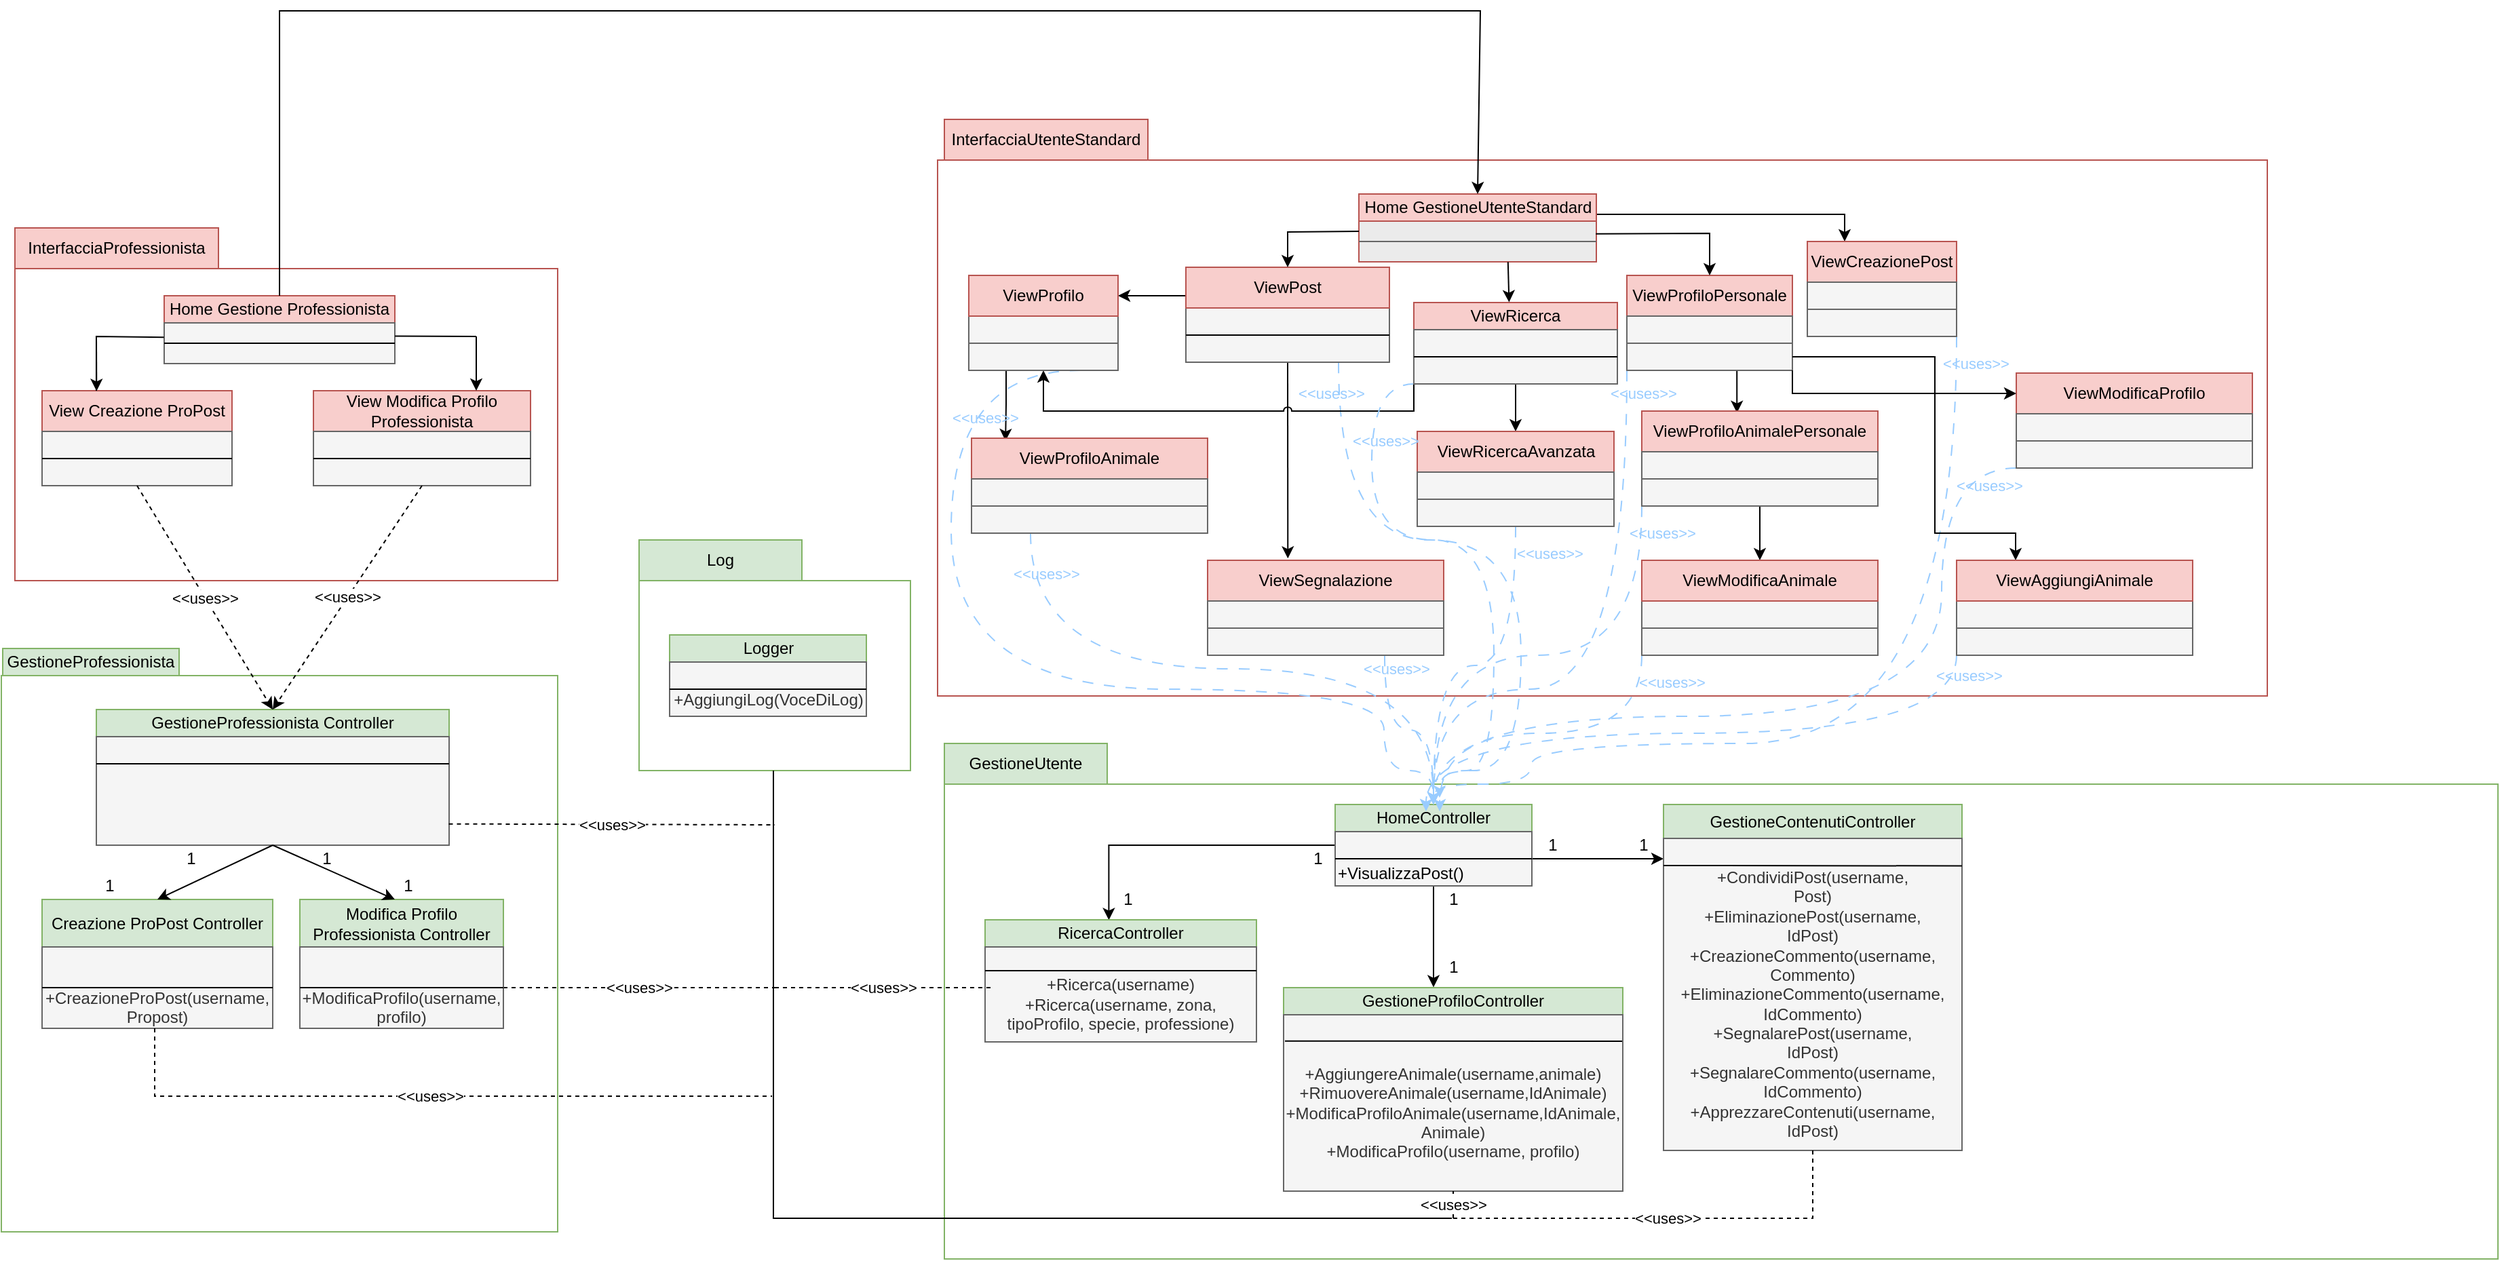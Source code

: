 <mxfile version="21.3.3" type="device">
  <diagram name="Pagina-1" id="DQh6bFEMEt-6OpY86g35">
    <mxGraphModel dx="1235" dy="638" grid="1" gridSize="10" guides="1" tooltips="1" connect="1" arrows="1" fold="1" page="1" pageScale="1" pageWidth="827" pageHeight="1169" math="0" shadow="0">
      <root>
        <mxCell id="0" />
        <mxCell id="1" parent="0" />
        <mxCell id="uTGB7-8AL9huUT3PJvHm-2" value="" style="rounded=0;whiteSpace=wrap;html=1;fillColor=none;strokeColor=#b85450;" parent="1" vertex="1">
          <mxGeometry x="20" y="270" width="400" height="230" as="geometry" />
        </mxCell>
        <mxCell id="uTGB7-8AL9huUT3PJvHm-3" value="InterfacciaProfessionista" style="rounded=0;whiteSpace=wrap;html=1;fillColor=#f8cecc;strokeColor=#b85450;" parent="1" vertex="1">
          <mxGeometry x="20" y="240" width="150" height="30" as="geometry" />
        </mxCell>
        <mxCell id="uTGB7-8AL9huUT3PJvHm-4" value="Home Gestione Professionista" style="rounded=0;whiteSpace=wrap;html=1;fillColor=#f8cecc;strokeColor=#b85450;" parent="1" vertex="1">
          <mxGeometry x="130" y="290" width="170" height="20" as="geometry" />
        </mxCell>
        <mxCell id="uTGB7-8AL9huUT3PJvHm-5" value="" style="rounded=0;whiteSpace=wrap;html=1;fillColor=#f5f5f5;fontColor=#333333;strokeColor=#666666;" parent="1" vertex="1">
          <mxGeometry x="130" y="310" width="170" height="30" as="geometry" />
        </mxCell>
        <mxCell id="uTGB7-8AL9huUT3PJvHm-6" value="" style="endArrow=none;html=1;rounded=0;exitX=0;exitY=0.5;exitDx=0;exitDy=0;entryX=1;entryY=0.5;entryDx=0;entryDy=0;" parent="1" source="uTGB7-8AL9huUT3PJvHm-5" target="uTGB7-8AL9huUT3PJvHm-5" edge="1">
          <mxGeometry width="50" height="50" relative="1" as="geometry">
            <mxPoint x="350" y="390" as="sourcePoint" />
            <mxPoint x="400" y="340" as="targetPoint" />
          </mxGeometry>
        </mxCell>
        <mxCell id="uTGB7-8AL9huUT3PJvHm-7" value="View Creazione ProPost" style="rounded=0;whiteSpace=wrap;html=1;fillColor=#f8cecc;strokeColor=#b85450;" parent="1" vertex="1">
          <mxGeometry x="40" y="360" width="140" height="30" as="geometry" />
        </mxCell>
        <mxCell id="uTGB7-8AL9huUT3PJvHm-8" value="" style="rounded=0;whiteSpace=wrap;html=1;fillColor=#f5f5f5;fontColor=#333333;strokeColor=#666666;" parent="1" vertex="1">
          <mxGeometry x="40" y="390" width="140" height="40" as="geometry" />
        </mxCell>
        <mxCell id="uTGB7-8AL9huUT3PJvHm-9" value="" style="endArrow=none;html=1;rounded=0;exitX=0;exitY=0.5;exitDx=0;exitDy=0;entryX=1;entryY=0.5;entryDx=0;entryDy=0;" parent="1" source="uTGB7-8AL9huUT3PJvHm-8" target="uTGB7-8AL9huUT3PJvHm-8" edge="1">
          <mxGeometry width="50" height="50" relative="1" as="geometry">
            <mxPoint x="350" y="390" as="sourcePoint" />
            <mxPoint x="400" y="340" as="targetPoint" />
          </mxGeometry>
        </mxCell>
        <mxCell id="uTGB7-8AL9huUT3PJvHm-10" value="View Modifica Profilo Professionista" style="rounded=0;whiteSpace=wrap;html=1;fillColor=#f8cecc;strokeColor=#b85450;" parent="1" vertex="1">
          <mxGeometry x="240" y="360" width="160" height="30" as="geometry" />
        </mxCell>
        <mxCell id="uTGB7-8AL9huUT3PJvHm-11" value="" style="rounded=0;whiteSpace=wrap;html=1;fillColor=#f5f5f5;fontColor=#333333;strokeColor=#666666;" parent="1" vertex="1">
          <mxGeometry x="240" y="390" width="160" height="40" as="geometry" />
        </mxCell>
        <mxCell id="uTGB7-8AL9huUT3PJvHm-12" value="" style="endArrow=none;html=1;rounded=0;exitX=0;exitY=0.5;exitDx=0;exitDy=0;entryX=1;entryY=0.5;entryDx=0;entryDy=0;" parent="1" source="uTGB7-8AL9huUT3PJvHm-11" target="uTGB7-8AL9huUT3PJvHm-11" edge="1">
          <mxGeometry width="50" height="50" relative="1" as="geometry">
            <mxPoint x="350" y="390" as="sourcePoint" />
            <mxPoint x="400" y="340" as="targetPoint" />
          </mxGeometry>
        </mxCell>
        <mxCell id="uTGB7-8AL9huUT3PJvHm-13" value="" style="endArrow=none;html=1;rounded=0;exitX=1;exitY=0.323;exitDx=0;exitDy=0;exitPerimeter=0;" parent="1" source="uTGB7-8AL9huUT3PJvHm-5" edge="1">
          <mxGeometry width="50" height="50" relative="1" as="geometry">
            <mxPoint x="350" y="390" as="sourcePoint" />
            <mxPoint x="360" y="320" as="targetPoint" />
          </mxGeometry>
        </mxCell>
        <mxCell id="uTGB7-8AL9huUT3PJvHm-14" value="" style="endArrow=classic;html=1;rounded=0;entryX=0.75;entryY=0;entryDx=0;entryDy=0;" parent="1" target="uTGB7-8AL9huUT3PJvHm-10" edge="1">
          <mxGeometry width="50" height="50" relative="1" as="geometry">
            <mxPoint x="360" y="320" as="sourcePoint" />
            <mxPoint x="400" y="320" as="targetPoint" />
          </mxGeometry>
        </mxCell>
        <mxCell id="uTGB7-8AL9huUT3PJvHm-15" value="" style="endArrow=none;html=1;rounded=0;exitX=-0.001;exitY=0.356;exitDx=0;exitDy=0;exitPerimeter=0;" parent="1" source="uTGB7-8AL9huUT3PJvHm-5" edge="1">
          <mxGeometry width="50" height="50" relative="1" as="geometry">
            <mxPoint x="180" y="370" as="sourcePoint" />
            <mxPoint x="80" y="360" as="targetPoint" />
            <Array as="points">
              <mxPoint x="80" y="320" />
            </Array>
          </mxGeometry>
        </mxCell>
        <mxCell id="uTGB7-8AL9huUT3PJvHm-16" value="" style="endArrow=classic;html=1;rounded=0;entryX=0.287;entryY=0.007;entryDx=0;entryDy=0;entryPerimeter=0;" parent="1" target="uTGB7-8AL9huUT3PJvHm-7" edge="1">
          <mxGeometry width="50" height="50" relative="1" as="geometry">
            <mxPoint x="80" y="320" as="sourcePoint" />
            <mxPoint x="150" y="320" as="targetPoint" />
          </mxGeometry>
        </mxCell>
        <mxCell id="uTGB7-8AL9huUT3PJvHm-17" value="" style="rounded=0;whiteSpace=wrap;html=1;fillColor=none;strokeColor=#82b366;" parent="1" vertex="1">
          <mxGeometry x="480" y="500" width="200" height="140" as="geometry" />
        </mxCell>
        <mxCell id="uTGB7-8AL9huUT3PJvHm-18" value="Log" style="rounded=0;whiteSpace=wrap;html=1;fillColor=#d5e8d4;strokeColor=#82b366;" parent="1" vertex="1">
          <mxGeometry x="480" y="470" width="120" height="30" as="geometry" />
        </mxCell>
        <mxCell id="uTGB7-8AL9huUT3PJvHm-19" value="" style="rounded=0;whiteSpace=wrap;html=1;fillColor=none;strokeColor=#b85450;" parent="1" vertex="1">
          <mxGeometry x="700" y="190" width="980" height="395" as="geometry" />
        </mxCell>
        <mxCell id="uTGB7-8AL9huUT3PJvHm-20" value="InterfacciaUtenteStandard" style="rounded=0;whiteSpace=wrap;html=1;fillColor=#f8cecc;strokeColor=#b85450;" parent="1" vertex="1">
          <mxGeometry x="705" y="160" width="150" height="30" as="geometry" />
        </mxCell>
        <mxCell id="uTGB7-8AL9huUT3PJvHm-103" style="edgeStyle=orthogonalEdgeStyle;rounded=0;orthogonalLoop=1;jettySize=auto;html=1;exitX=1;exitY=0.75;exitDx=0;exitDy=0;entryX=0.25;entryY=0;entryDx=0;entryDy=0;" parent="1" source="uTGB7-8AL9huUT3PJvHm-21" target="uTGB7-8AL9huUT3PJvHm-97" edge="1">
          <mxGeometry relative="1" as="geometry" />
        </mxCell>
        <mxCell id="uTGB7-8AL9huUT3PJvHm-21" value="Home GestioneUtenteStandard" style="rounded=0;whiteSpace=wrap;html=1;fillColor=#f8cecc;strokeColor=#b85450;" parent="1" vertex="1">
          <mxGeometry x="1010.5" y="215" width="175" height="20" as="geometry" />
        </mxCell>
        <mxCell id="uTGB7-8AL9huUT3PJvHm-22" value="" style="rounded=0;whiteSpace=wrap;html=1;fillColor=#EBEBEB;strokeColor=#b85450;" parent="1" vertex="1">
          <mxGeometry x="1010.5" y="235" width="175" height="30" as="geometry" />
        </mxCell>
        <mxCell id="uTGB7-8AL9huUT3PJvHm-23" value="" style="endArrow=none;html=1;rounded=0;entryX=1;entryY=0.5;entryDx=0;entryDy=0;exitX=0;exitY=0.5;exitDx=0;exitDy=0;strokeColor=#666666;fillColor=#f5f5f5;" parent="1" source="uTGB7-8AL9huUT3PJvHm-22" target="uTGB7-8AL9huUT3PJvHm-22" edge="1">
          <mxGeometry width="50" height="50" relative="1" as="geometry">
            <mxPoint x="973" y="235" as="sourcePoint" />
            <mxPoint x="1023" y="185" as="targetPoint" />
          </mxGeometry>
        </mxCell>
        <mxCell id="uTGB7-8AL9huUT3PJvHm-179" style="edgeStyle=orthogonalEdgeStyle;rounded=0;orthogonalLoop=1;jettySize=auto;html=1;exitX=0.5;exitY=1;exitDx=0;exitDy=0;entryX=0.34;entryY=-0.044;entryDx=0;entryDy=0;entryPerimeter=0;jumpStyle=arc;jumpSize=0;" parent="1" source="uTGB7-8AL9huUT3PJvHm-24" target="uTGB7-8AL9huUT3PJvHm-134" edge="1">
          <mxGeometry relative="1" as="geometry" />
        </mxCell>
        <mxCell id="uTGB7-8AL9huUT3PJvHm-197" style="edgeStyle=orthogonalEdgeStyle;shape=connector;curved=1;rounded=0;orthogonalLoop=1;jettySize=auto;html=1;exitX=0.75;exitY=1;exitDx=0;exitDy=0;dashed=1;dashPattern=8 8;labelBackgroundColor=default;strokeColor=#99CCFF;fontFamily=Helvetica;fontSize=11;fontColor=default;endArrow=classic;" parent="1" source="uTGB7-8AL9huUT3PJvHm-24" edge="1">
          <mxGeometry relative="1" as="geometry">
            <mxPoint x="1060" y="670" as="targetPoint" />
            <Array as="points">
              <mxPoint x="996" y="470" />
              <mxPoint x="1130" y="470" />
              <mxPoint x="1130" y="640" />
              <mxPoint x="1060" y="640" />
            </Array>
          </mxGeometry>
        </mxCell>
        <mxCell id="uTGB7-8AL9huUT3PJvHm-24" value="" style="rounded=0;whiteSpace=wrap;html=1;fillColor=#f5f5f5;fontColor=#333333;strokeColor=#666666;" parent="1" vertex="1">
          <mxGeometry x="883" y="299" width="150" height="40" as="geometry" />
        </mxCell>
        <mxCell id="uTGB7-8AL9huUT3PJvHm-117" style="edgeStyle=orthogonalEdgeStyle;rounded=0;orthogonalLoop=1;jettySize=auto;html=1;exitX=0;exitY=1;exitDx=0;exitDy=0;entryX=0.5;entryY=1;entryDx=0;entryDy=0;jumpStyle=arc;" parent="1" source="uTGB7-8AL9huUT3PJvHm-31" target="uTGB7-8AL9huUT3PJvHm-101" edge="1">
          <mxGeometry relative="1" as="geometry" />
        </mxCell>
        <mxCell id="uTGB7-8AL9huUT3PJvHm-25" value="ViewProfiloPersonale" style="rounded=0;whiteSpace=wrap;html=1;fillColor=#f8cecc;strokeColor=#b85450;" parent="1" vertex="1">
          <mxGeometry x="1208" y="275" width="122" height="30" as="geometry" />
        </mxCell>
        <mxCell id="uTGB7-8AL9huUT3PJvHm-116" style="edgeStyle=orthogonalEdgeStyle;rounded=0;orthogonalLoop=1;jettySize=auto;html=1;exitX=0;exitY=1;exitDx=0;exitDy=0;" parent="1" source="uTGB7-8AL9huUT3PJvHm-26" target="uTGB7-8AL9huUT3PJvHm-112" edge="1">
          <mxGeometry relative="1" as="geometry">
            <Array as="points">
              <mxPoint x="883" y="290" />
            </Array>
          </mxGeometry>
        </mxCell>
        <mxCell id="uTGB7-8AL9huUT3PJvHm-26" value="ViewPost" style="rounded=0;whiteSpace=wrap;html=1;fillColor=#f8cecc;strokeColor=#b85450;" parent="1" vertex="1">
          <mxGeometry x="883" y="269" width="150" height="30" as="geometry" />
        </mxCell>
        <mxCell id="uTGB7-8AL9huUT3PJvHm-27" value="" style="endArrow=none;html=1;rounded=0;exitX=0;exitY=0.5;exitDx=0;exitDy=0;entryX=1;entryY=0.5;entryDx=0;entryDy=0;" parent="1" source="uTGB7-8AL9huUT3PJvHm-24" target="uTGB7-8AL9huUT3PJvHm-24" edge="1">
          <mxGeometry width="50" height="50" relative="1" as="geometry">
            <mxPoint x="1143" y="299" as="sourcePoint" />
            <mxPoint x="1193" y="249" as="targetPoint" />
          </mxGeometry>
        </mxCell>
        <mxCell id="uTGB7-8AL9huUT3PJvHm-129" style="edgeStyle=orthogonalEdgeStyle;rounded=0;orthogonalLoop=1;jettySize=auto;html=1;exitX=0.5;exitY=1;exitDx=0;exitDy=0;entryX=0.403;entryY=0.044;entryDx=0;entryDy=0;entryPerimeter=0;" parent="1" source="uTGB7-8AL9huUT3PJvHm-28" target="uTGB7-8AL9huUT3PJvHm-119" edge="1">
          <mxGeometry relative="1" as="geometry">
            <Array as="points">
              <mxPoint x="1289" y="345" />
            </Array>
          </mxGeometry>
        </mxCell>
        <mxCell id="uTGB7-8AL9huUT3PJvHm-200" style="edgeStyle=orthogonalEdgeStyle;shape=connector;curved=1;rounded=0;orthogonalLoop=1;jettySize=auto;html=1;exitX=0;exitY=1;exitDx=0;exitDy=0;entryX=0.5;entryY=0;entryDx=0;entryDy=0;dashed=1;dashPattern=8 8;labelBackgroundColor=default;strokeColor=#99CCFF;fontFamily=Helvetica;fontSize=11;fontColor=default;endArrow=classic;" parent="1" source="uTGB7-8AL9huUT3PJvHm-28" target="uTGB7-8AL9huUT3PJvHm-68" edge="1">
          <mxGeometry relative="1" as="geometry">
            <Array as="points">
              <mxPoint x="1208" y="580" />
              <mxPoint x="1065" y="580" />
            </Array>
          </mxGeometry>
        </mxCell>
        <mxCell id="uTGB7-8AL9huUT3PJvHm-28" value="" style="rounded=0;whiteSpace=wrap;html=1;fillColor=#f5f5f5;fontColor=#333333;strokeColor=#666666;" parent="1" vertex="1">
          <mxGeometry x="1208" y="305" width="122" height="40" as="geometry" />
        </mxCell>
        <mxCell id="uTGB7-8AL9huUT3PJvHm-29" value="" style="endArrow=none;html=1;rounded=0;exitX=0;exitY=0.5;exitDx=0;exitDy=0;entryX=1;entryY=0.5;entryDx=0;entryDy=0;fillColor=#f5f5f5;strokeColor=#666666;" parent="1" source="uTGB7-8AL9huUT3PJvHm-28" target="uTGB7-8AL9huUT3PJvHm-28" edge="1">
          <mxGeometry width="50" height="50" relative="1" as="geometry">
            <mxPoint x="1178" y="305" as="sourcePoint" />
            <mxPoint x="1228" y="255" as="targetPoint" />
          </mxGeometry>
        </mxCell>
        <mxCell id="uTGB7-8AL9huUT3PJvHm-30" value="ViewRicerca" style="rounded=0;whiteSpace=wrap;html=1;fillColor=#f8cecc;strokeColor=#b85450;" parent="1" vertex="1">
          <mxGeometry x="1051" y="295" width="150" height="20" as="geometry" />
        </mxCell>
        <mxCell id="uTGB7-8AL9huUT3PJvHm-128" style="edgeStyle=orthogonalEdgeStyle;rounded=0;orthogonalLoop=1;jettySize=auto;html=1;exitX=0.5;exitY=1;exitDx=0;exitDy=0;entryX=0.5;entryY=0;entryDx=0;entryDy=0;" parent="1" source="uTGB7-8AL9huUT3PJvHm-31" target="uTGB7-8AL9huUT3PJvHm-107" edge="1">
          <mxGeometry relative="1" as="geometry" />
        </mxCell>
        <mxCell id="uTGB7-8AL9huUT3PJvHm-199" style="edgeStyle=orthogonalEdgeStyle;shape=connector;curved=1;rounded=0;orthogonalLoop=1;jettySize=auto;html=1;exitX=0;exitY=1;exitDx=0;exitDy=0;dashed=1;dashPattern=8 8;labelBackgroundColor=default;strokeColor=#99CCFF;fontFamily=Helvetica;fontSize=11;fontColor=default;endArrow=classic;" parent="1" source="uTGB7-8AL9huUT3PJvHm-31" edge="1">
          <mxGeometry relative="1" as="geometry">
            <mxPoint x="1070" y="660" as="targetPoint" />
            <Array as="points">
              <mxPoint x="1020" y="355" />
              <mxPoint x="1020" y="470" />
              <mxPoint x="1110" y="470" />
              <mxPoint x="1110" y="640" />
              <mxPoint x="1070" y="640" />
            </Array>
          </mxGeometry>
        </mxCell>
        <mxCell id="uTGB7-8AL9huUT3PJvHm-31" value="" style="rounded=0;whiteSpace=wrap;html=1;fillColor=#f5f5f5;fontColor=#333333;strokeColor=#666666;" parent="1" vertex="1">
          <mxGeometry x="1051" y="315" width="150" height="40" as="geometry" />
        </mxCell>
        <mxCell id="uTGB7-8AL9huUT3PJvHm-32" value="" style="endArrow=none;html=1;rounded=0;exitX=0;exitY=0.5;exitDx=0;exitDy=0;entryX=1;entryY=0.5;entryDx=0;entryDy=0;" parent="1" source="uTGB7-8AL9huUT3PJvHm-31" target="uTGB7-8AL9huUT3PJvHm-31" edge="1">
          <mxGeometry width="50" height="50" relative="1" as="geometry">
            <mxPoint x="1161" y="245" as="sourcePoint" />
            <mxPoint x="1211" y="195" as="targetPoint" />
          </mxGeometry>
        </mxCell>
        <mxCell id="uTGB7-8AL9huUT3PJvHm-33" value="" style="endArrow=classic;html=1;rounded=0;exitX=0.628;exitY=1.004;exitDx=0;exitDy=0;exitPerimeter=0;entryX=0.468;entryY=-0.01;entryDx=0;entryDy=0;entryPerimeter=0;" parent="1" source="uTGB7-8AL9huUT3PJvHm-22" target="uTGB7-8AL9huUT3PJvHm-30" edge="1">
          <mxGeometry width="50" height="50" relative="1" as="geometry">
            <mxPoint x="1143" y="375" as="sourcePoint" />
            <mxPoint x="1193" y="325" as="targetPoint" />
          </mxGeometry>
        </mxCell>
        <mxCell id="uTGB7-8AL9huUT3PJvHm-34" value="" style="endArrow=classic;html=1;rounded=0;exitX=0.998;exitY=0.313;exitDx=0;exitDy=0;entryX=0.5;entryY=0;entryDx=0;entryDy=0;exitPerimeter=0;" parent="1" source="uTGB7-8AL9huUT3PJvHm-22" target="uTGB7-8AL9huUT3PJvHm-25" edge="1">
          <mxGeometry width="50" height="50" relative="1" as="geometry">
            <mxPoint x="1143" y="305" as="sourcePoint" />
            <mxPoint x="1193" y="255" as="targetPoint" />
            <Array as="points">
              <mxPoint x="1269" y="244" />
            </Array>
          </mxGeometry>
        </mxCell>
        <mxCell id="uTGB7-8AL9huUT3PJvHm-35" value="" style="endArrow=classic;html=1;rounded=0;exitX=0;exitY=0.25;exitDx=0;exitDy=0;entryX=0.5;entryY=0;entryDx=0;entryDy=0;" parent="1" source="uTGB7-8AL9huUT3PJvHm-22" target="uTGB7-8AL9huUT3PJvHm-26" edge="1">
          <mxGeometry width="50" height="50" relative="1" as="geometry">
            <mxPoint x="1013" y="285" as="sourcePoint" />
            <mxPoint x="1063" y="235" as="targetPoint" />
            <Array as="points">
              <mxPoint x="958" y="243" />
            </Array>
          </mxGeometry>
        </mxCell>
        <mxCell id="uTGB7-8AL9huUT3PJvHm-36" value="Logger" style="rounded=0;whiteSpace=wrap;html=1;fillColor=#d5e8d4;strokeColor=#82b366;" parent="1" vertex="1">
          <mxGeometry x="502.5" y="540" width="145" height="20" as="geometry" />
        </mxCell>
        <mxCell id="uTGB7-8AL9huUT3PJvHm-37" value="&lt;br&gt;+AggiungiLog(VoceDiLog)&lt;br&gt;" style="rounded=0;whiteSpace=wrap;html=1;fillColor=#f5f5f5;fontColor=#333333;strokeColor=#666666;" parent="1" vertex="1">
          <mxGeometry x="502.5" y="560" width="145" height="40" as="geometry" />
        </mxCell>
        <mxCell id="uTGB7-8AL9huUT3PJvHm-38" value="" style="endArrow=none;html=1;rounded=0;exitX=0;exitY=0.5;exitDx=0;exitDy=0;entryX=1;entryY=0.5;entryDx=0;entryDy=0;" parent="1" source="uTGB7-8AL9huUT3PJvHm-37" target="uTGB7-8AL9huUT3PJvHm-37" edge="1">
          <mxGeometry width="50" height="50" relative="1" as="geometry">
            <mxPoint x="610" y="480" as="sourcePoint" />
            <mxPoint x="660" y="430" as="targetPoint" />
          </mxGeometry>
        </mxCell>
        <mxCell id="uTGB7-8AL9huUT3PJvHm-39" value="" style="rounded=0;whiteSpace=wrap;html=1;fillColor=none;strokeColor=#82b366;" parent="1" vertex="1">
          <mxGeometry x="10" y="570" width="410" height="410" as="geometry" />
        </mxCell>
        <mxCell id="uTGB7-8AL9huUT3PJvHm-40" value="GestioneProfessionista" style="rounded=0;whiteSpace=wrap;html=1;fillColor=#d5e8d4;strokeColor=#82b366;" parent="1" vertex="1">
          <mxGeometry x="11" y="550" width="130" height="20" as="geometry" />
        </mxCell>
        <mxCell id="uTGB7-8AL9huUT3PJvHm-41" value="GestioneProfessionista Controller" style="rounded=0;whiteSpace=wrap;html=1;fillColor=#d5e8d4;strokeColor=#82b366;" parent="1" vertex="1">
          <mxGeometry x="80" y="595" width="260" height="20" as="geometry" />
        </mxCell>
        <mxCell id="uTGB7-8AL9huUT3PJvHm-42" value="" style="rounded=0;whiteSpace=wrap;html=1;fillColor=#f5f5f5;fontColor=#333333;strokeColor=#666666;" parent="1" vertex="1">
          <mxGeometry x="80" y="615" width="260" height="80" as="geometry" />
        </mxCell>
        <mxCell id="uTGB7-8AL9huUT3PJvHm-43" value="" style="endArrow=none;html=1;rounded=0;exitX=0;exitY=0.25;exitDx=0;exitDy=0;entryX=1;entryY=0.25;entryDx=0;entryDy=0;" parent="1" source="uTGB7-8AL9huUT3PJvHm-42" target="uTGB7-8AL9huUT3PJvHm-42" edge="1">
          <mxGeometry width="50" height="50" relative="1" as="geometry">
            <mxPoint x="230" y="680" as="sourcePoint" />
            <mxPoint x="280" y="630" as="targetPoint" />
          </mxGeometry>
        </mxCell>
        <mxCell id="uTGB7-8AL9huUT3PJvHm-44" value="Creazione ProPost Controller" style="rounded=0;whiteSpace=wrap;html=1;fillColor=#d5e8d4;strokeColor=#82b366;" parent="1" vertex="1">
          <mxGeometry x="40" y="735" width="170" height="35" as="geometry" />
        </mxCell>
        <mxCell id="uTGB7-8AL9huUT3PJvHm-47" value="" style="endArrow=classic;html=1;rounded=0;exitX=0.5;exitY=1;exitDx=0;exitDy=0;entryX=0.5;entryY=0;entryDx=0;entryDy=0;" parent="1" source="uTGB7-8AL9huUT3PJvHm-42" target="uTGB7-8AL9huUT3PJvHm-44" edge="1">
          <mxGeometry width="50" height="50" relative="1" as="geometry">
            <mxPoint x="260" y="750" as="sourcePoint" />
            <mxPoint x="310" y="700" as="targetPoint" />
          </mxGeometry>
        </mxCell>
        <mxCell id="uTGB7-8AL9huUT3PJvHm-48" value="1" style="text;html=1;strokeColor=none;fillColor=none;align=center;verticalAlign=middle;whiteSpace=wrap;rounded=0;" parent="1" vertex="1">
          <mxGeometry x="280" y="710" width="60" height="30" as="geometry" />
        </mxCell>
        <mxCell id="uTGB7-8AL9huUT3PJvHm-49" value="1" style="text;html=1;strokeColor=none;fillColor=none;align=center;verticalAlign=middle;whiteSpace=wrap;rounded=0;" parent="1" vertex="1">
          <mxGeometry x="60" y="710" width="60" height="30" as="geometry" />
        </mxCell>
        <mxCell id="uTGB7-8AL9huUT3PJvHm-50" value="&amp;lt;&amp;lt;uses&amp;gt;&amp;gt;" style="endArrow=classic;html=1;rounded=0;exitX=0.5;exitY=1;exitDx=0;exitDy=0;entryX=0.5;entryY=0;entryDx=0;entryDy=0;dashed=1;" parent="1" source="uTGB7-8AL9huUT3PJvHm-8" target="uTGB7-8AL9huUT3PJvHm-41" edge="1">
          <mxGeometry width="50" height="50" relative="1" as="geometry">
            <mxPoint x="260" y="470" as="sourcePoint" />
            <mxPoint x="310" y="420" as="targetPoint" />
          </mxGeometry>
        </mxCell>
        <mxCell id="uTGB7-8AL9huUT3PJvHm-51" value="&amp;lt;&amp;lt;uses&amp;gt;&amp;gt;" style="endArrow=classic;html=1;rounded=0;exitX=0.5;exitY=1;exitDx=0;exitDy=0;entryX=0.5;entryY=0;entryDx=0;entryDy=0;dashed=1;" parent="1" source="uTGB7-8AL9huUT3PJvHm-11" target="uTGB7-8AL9huUT3PJvHm-41" edge="1">
          <mxGeometry width="50" height="50" relative="1" as="geometry">
            <mxPoint x="260" y="470" as="sourcePoint" />
            <mxPoint x="310" y="420" as="targetPoint" />
          </mxGeometry>
        </mxCell>
        <mxCell id="uTGB7-8AL9huUT3PJvHm-63" value="&amp;lt;&amp;lt;uses&amp;gt;&amp;gt;" style="endArrow=none;html=1;rounded=0;exitX=0.999;exitY=0.804;exitDx=0;exitDy=0;exitPerimeter=0;dashed=1;" parent="1" source="uTGB7-8AL9huUT3PJvHm-42" edge="1">
          <mxGeometry width="50" height="50" relative="1" as="geometry">
            <mxPoint x="310" y="740" as="sourcePoint" />
            <mxPoint x="580" y="680" as="targetPoint" />
          </mxGeometry>
        </mxCell>
        <mxCell id="uTGB7-8AL9huUT3PJvHm-64" value="&amp;lt;&amp;lt;uses&amp;gt;&amp;gt;" style="endArrow=none;html=1;rounded=0;dashed=1;exitX=1;exitY=0.5;exitDx=0;exitDy=0;" parent="1" edge="1" source="qGIBENsIal78VmMxlY2n-10">
          <mxGeometry width="50" height="50" relative="1" as="geometry">
            <mxPoint x="340" y="800" as="sourcePoint" />
            <mxPoint x="580" y="800" as="targetPoint" />
          </mxGeometry>
        </mxCell>
        <mxCell id="uTGB7-8AL9huUT3PJvHm-65" value="" style="endArrow=none;html=1;rounded=0;entryX=0.5;entryY=1;entryDx=0;entryDy=0;" parent="1" edge="1">
          <mxGeometry width="50" height="50" relative="1" as="geometry">
            <mxPoint x="579" y="800" as="sourcePoint" />
            <mxPoint x="579" y="640" as="targetPoint" />
          </mxGeometry>
        </mxCell>
        <mxCell id="uTGB7-8AL9huUT3PJvHm-66" value="" style="rounded=0;whiteSpace=wrap;html=1;fillColor=none;strokeColor=#82b366;" parent="1" vertex="1">
          <mxGeometry x="705" y="650" width="1145" height="350" as="geometry" />
        </mxCell>
        <mxCell id="uTGB7-8AL9huUT3PJvHm-67" value="GestioneUtente" style="rounded=0;whiteSpace=wrap;html=1;fillColor=#d5e8d4;strokeColor=#82b366;" parent="1" vertex="1">
          <mxGeometry x="705" y="620" width="120" height="30" as="geometry" />
        </mxCell>
        <mxCell id="uTGB7-8AL9huUT3PJvHm-68" value="HomeController" style="rounded=0;whiteSpace=wrap;html=1;fillColor=#d5e8d4;strokeColor=#82b366;fontStyle=0" parent="1" vertex="1">
          <mxGeometry x="993" y="665" width="145" height="20" as="geometry" />
        </mxCell>
        <mxCell id="uTGB7-8AL9huUT3PJvHm-87" style="edgeStyle=orthogonalEdgeStyle;rounded=0;orthogonalLoop=1;jettySize=auto;html=1;exitX=1;exitY=0.5;exitDx=0;exitDy=0;" parent="1" source="uTGB7-8AL9huUT3PJvHm-69" edge="1">
          <mxGeometry relative="1" as="geometry">
            <mxPoint x="1235" y="705" as="targetPoint" />
          </mxGeometry>
        </mxCell>
        <mxCell id="uTGB7-8AL9huUT3PJvHm-89" style="edgeStyle=orthogonalEdgeStyle;rounded=0;orthogonalLoop=1;jettySize=auto;html=1;exitX=0.5;exitY=1;exitDx=0;exitDy=0;entryX=0.442;entryY=-0.01;entryDx=0;entryDy=0;entryPerimeter=0;" parent="1" source="uTGB7-8AL9huUT3PJvHm-69" target="uTGB7-8AL9huUT3PJvHm-81" edge="1">
          <mxGeometry relative="1" as="geometry" />
        </mxCell>
        <mxCell id="uTGB7-8AL9huUT3PJvHm-90" style="edgeStyle=orthogonalEdgeStyle;rounded=0;orthogonalLoop=1;jettySize=auto;html=1;exitX=0;exitY=0.25;exitDx=0;exitDy=0;entryX=0.456;entryY=0.01;entryDx=0;entryDy=0;entryPerimeter=0;" parent="1" source="uTGB7-8AL9huUT3PJvHm-69" target="uTGB7-8AL9huUT3PJvHm-77" edge="1">
          <mxGeometry relative="1" as="geometry" />
        </mxCell>
        <mxCell id="uTGB7-8AL9huUT3PJvHm-69" value="+VisualizzaPost()" style="rounded=0;whiteSpace=wrap;html=1;fillColor=#f5f5f5;strokeColor=#666666;align=left;verticalAlign=bottom;" parent="1" vertex="1">
          <mxGeometry x="993" y="685" width="145" height="40" as="geometry" />
        </mxCell>
        <mxCell id="uTGB7-8AL9huUT3PJvHm-70" value="" style="endArrow=none;html=1;rounded=0;exitX=0;exitY=0.5;exitDx=0;exitDy=0;entryX=1;entryY=0.5;entryDx=0;entryDy=0;" parent="1" source="uTGB7-8AL9huUT3PJvHm-69" target="uTGB7-8AL9huUT3PJvHm-69" edge="1">
          <mxGeometry width="50" height="50" relative="1" as="geometry">
            <mxPoint x="1003" y="625" as="sourcePoint" />
            <mxPoint x="1053" y="575" as="targetPoint" />
          </mxGeometry>
        </mxCell>
        <mxCell id="uTGB7-8AL9huUT3PJvHm-71" value="GestioneContenutiController" style="rounded=0;whiteSpace=wrap;html=1;fillColor=#d5e8d4;strokeColor=#82b366;" parent="1" vertex="1">
          <mxGeometry x="1235" y="665" width="220" height="25" as="geometry" />
        </mxCell>
        <mxCell id="uTGB7-8AL9huUT3PJvHm-72" value="&lt;br&gt;+CondividiPost(username,&lt;br&gt;Post)&lt;br&gt;+EliminazionePost(username,&lt;br&gt;IdPost)&lt;br&gt;+CreazioneCommento(username,&lt;br&gt;Commento)&lt;br&gt;+EliminazioneCommento(username,&lt;br&gt;IdCommento)&lt;br&gt;+SegnalarePost(username,&lt;br&gt;IdPost)&lt;br&gt;+SegnalareCommento(username, IdCommento)&lt;br&gt;+ApprezzareContenuti(username,&lt;br&gt;IdPost)" style="rounded=0;whiteSpace=wrap;html=1;fillColor=#f5f5f5;fontColor=#333333;strokeColor=#666666;" parent="1" vertex="1">
          <mxGeometry x="1235" y="690" width="220" height="230" as="geometry" />
        </mxCell>
        <mxCell id="uTGB7-8AL9huUT3PJvHm-77" value="RicercaController" style="rounded=0;whiteSpace=wrap;html=1;fillColor=#d5e8d4;strokeColor=#82b366;" parent="1" vertex="1">
          <mxGeometry x="735" y="750" width="200" height="20" as="geometry" />
        </mxCell>
        <mxCell id="uTGB7-8AL9huUT3PJvHm-80" value="" style="endArrow=none;html=1;rounded=0;exitX=0.004;exitY=0.149;exitDx=0;exitDy=0;exitPerimeter=0;" parent="1" edge="1" source="qGIBENsIal78VmMxlY2n-1">
          <mxGeometry width="50" height="50" relative="1" as="geometry">
            <mxPoint x="735" y="790" as="sourcePoint" />
            <mxPoint x="935" y="790" as="targetPoint" />
          </mxGeometry>
        </mxCell>
        <mxCell id="uTGB7-8AL9huUT3PJvHm-81" value="GestioneProfiloController" style="rounded=0;whiteSpace=wrap;html=1;fillColor=#d5e8d4;strokeColor=#82b366;fontStyle=0" parent="1" vertex="1">
          <mxGeometry x="955" y="800" width="250" height="20" as="geometry" />
        </mxCell>
        <mxCell id="uTGB7-8AL9huUT3PJvHm-82" value="&lt;br&gt;+AggiungereAnimale(username,animale)&lt;br&gt;+RimuovereAnimale(username,IdAnimale)&lt;br&gt;+ModificaProfiloAnimale(username,IdAnimale,&lt;br&gt;Animale)&lt;br&gt;+ModificaProfilo(username, profilo)" style="rounded=0;whiteSpace=wrap;html=1;fillColor=#f5f5f5;fontColor=#333333;strokeColor=#666666;fontStyle=0" parent="1" vertex="1">
          <mxGeometry x="955" y="820" width="250" height="130" as="geometry" />
        </mxCell>
        <mxCell id="uTGB7-8AL9huUT3PJvHm-83" value="" style="endArrow=none;html=1;rounded=0;exitX=0.004;exitY=0.149;exitDx=0;exitDy=0;entryX=0.998;entryY=0.15;entryDx=0;entryDy=0;entryPerimeter=0;exitPerimeter=0;fontStyle=0" parent="1" source="uTGB7-8AL9huUT3PJvHm-82" target="uTGB7-8AL9huUT3PJvHm-82" edge="1">
          <mxGeometry width="50" height="50" relative="1" as="geometry">
            <mxPoint x="835" y="759.86" as="sourcePoint" />
            <mxPoint x="980" y="759.86" as="targetPoint" />
          </mxGeometry>
        </mxCell>
        <mxCell id="uTGB7-8AL9huUT3PJvHm-85" value="" style="endArrow=none;html=1;rounded=0;exitX=1;exitY=0.088;exitDx=0;exitDy=0;exitPerimeter=0;entryX=1;entryY=0.088;entryDx=0;entryDy=0;entryPerimeter=0;" parent="1" source="uTGB7-8AL9huUT3PJvHm-72" edge="1">
          <mxGeometry width="50" height="50" relative="1" as="geometry">
            <mxPoint x="1435" y="709.5" as="sourcePoint" />
            <mxPoint x="1235" y="710" as="targetPoint" />
          </mxGeometry>
        </mxCell>
        <mxCell id="uTGB7-8AL9huUT3PJvHm-91" value="1" style="text;html=1;align=center;verticalAlign=middle;resizable=0;points=[];autosize=1;strokeColor=none;fillColor=none;" parent="1" vertex="1">
          <mxGeometry x="1138" y="680" width="30" height="30" as="geometry" />
        </mxCell>
        <mxCell id="uTGB7-8AL9huUT3PJvHm-92" value="1" style="text;html=1;align=center;verticalAlign=middle;resizable=0;points=[];autosize=1;strokeColor=none;fillColor=none;" parent="1" vertex="1">
          <mxGeometry x="1205" y="680" width="30" height="30" as="geometry" />
        </mxCell>
        <mxCell id="uTGB7-8AL9huUT3PJvHm-93" value="1" style="text;html=1;align=center;verticalAlign=middle;resizable=0;points=[];autosize=1;strokeColor=none;fillColor=none;" parent="1" vertex="1">
          <mxGeometry x="1065" y="720" width="30" height="30" as="geometry" />
        </mxCell>
        <mxCell id="uTGB7-8AL9huUT3PJvHm-94" value="1" style="text;html=1;align=center;verticalAlign=middle;resizable=0;points=[];autosize=1;strokeColor=none;fillColor=none;" parent="1" vertex="1">
          <mxGeometry x="1065" y="770" width="30" height="30" as="geometry" />
        </mxCell>
        <mxCell id="uTGB7-8AL9huUT3PJvHm-95" value="1" style="text;html=1;align=center;verticalAlign=middle;resizable=0;points=[];autosize=1;strokeColor=none;fillColor=none;" parent="1" vertex="1">
          <mxGeometry x="965" y="690" width="30" height="30" as="geometry" />
        </mxCell>
        <mxCell id="uTGB7-8AL9huUT3PJvHm-96" value="1" style="text;html=1;align=center;verticalAlign=middle;resizable=0;points=[];autosize=1;strokeColor=none;fillColor=none;" parent="1" vertex="1">
          <mxGeometry x="825" y="720" width="30" height="30" as="geometry" />
        </mxCell>
        <mxCell id="uTGB7-8AL9huUT3PJvHm-97" value="ViewCreazionePost" style="rounded=0;whiteSpace=wrap;html=1;fillColor=#f8cecc;strokeColor=#b85450;" parent="1" vertex="1">
          <mxGeometry x="1341" y="250" width="110" height="30" as="geometry" />
        </mxCell>
        <mxCell id="uTGB7-8AL9huUT3PJvHm-204" style="edgeStyle=orthogonalEdgeStyle;shape=connector;curved=1;rounded=0;orthogonalLoop=1;jettySize=auto;html=1;exitX=1;exitY=1;exitDx=0;exitDy=0;entryX=0.5;entryY=0;entryDx=0;entryDy=0;dashed=1;dashPattern=8 8;labelBackgroundColor=default;strokeColor=#99CCFF;fontFamily=Helvetica;fontSize=11;fontColor=default;endArrow=classic;" parent="1" source="uTGB7-8AL9huUT3PJvHm-98" target="uTGB7-8AL9huUT3PJvHm-68" edge="1">
          <mxGeometry relative="1" as="geometry">
            <Array as="points">
              <mxPoint x="1451" y="620" />
              <mxPoint x="1138" y="620" />
              <mxPoint x="1138" y="650" />
              <mxPoint x="1065" y="650" />
            </Array>
          </mxGeometry>
        </mxCell>
        <mxCell id="uTGB7-8AL9huUT3PJvHm-98" value="" style="rounded=0;whiteSpace=wrap;html=1;fillColor=#f5f5f5;fontColor=#333333;strokeColor=#666666;" parent="1" vertex="1">
          <mxGeometry x="1341" y="280" width="110" height="40" as="geometry" />
        </mxCell>
        <mxCell id="uTGB7-8AL9huUT3PJvHm-99" value="" style="endArrow=none;html=1;rounded=0;exitX=0;exitY=0.5;exitDx=0;exitDy=0;entryX=1;entryY=0.5;entryDx=0;entryDy=0;fillColor=#f5f5f5;strokeColor=#666666;" parent="1" source="uTGB7-8AL9huUT3PJvHm-98" target="uTGB7-8AL9huUT3PJvHm-98" edge="1">
          <mxGeometry width="50" height="50" relative="1" as="geometry">
            <mxPoint x="1311" y="280" as="sourcePoint" />
            <mxPoint x="1361" y="230" as="targetPoint" />
          </mxGeometry>
        </mxCell>
        <mxCell id="uTGB7-8AL9huUT3PJvHm-133" style="edgeStyle=orthogonalEdgeStyle;rounded=0;orthogonalLoop=1;jettySize=auto;html=1;exitX=0.25;exitY=1;exitDx=0;exitDy=0;entryX=0.144;entryY=0.067;entryDx=0;entryDy=0;entryPerimeter=0;" parent="1" source="uTGB7-8AL9huUT3PJvHm-101" target="uTGB7-8AL9huUT3PJvHm-130" edge="1">
          <mxGeometry relative="1" as="geometry" />
        </mxCell>
        <mxCell id="uTGB7-8AL9huUT3PJvHm-195" style="edgeStyle=orthogonalEdgeStyle;shape=connector;curved=1;rounded=0;orthogonalLoop=1;jettySize=auto;html=1;exitX=0.75;exitY=1;exitDx=0;exitDy=0;entryX=0.5;entryY=0;entryDx=0;entryDy=0;dashed=1;dashPattern=8 8;labelBackgroundColor=default;strokeColor=#99CCFF;fontFamily=Helvetica;fontSize=11;fontColor=default;endArrow=classic;" parent="1" source="uTGB7-8AL9huUT3PJvHm-101" target="uTGB7-8AL9huUT3PJvHm-68" edge="1">
          <mxGeometry relative="1" as="geometry">
            <Array as="points">
              <mxPoint x="710" y="345" />
              <mxPoint x="710" y="580" />
              <mxPoint x="1029" y="580" />
              <mxPoint x="1029" y="640" />
              <mxPoint x="1065" y="640" />
            </Array>
          </mxGeometry>
        </mxCell>
        <mxCell id="uTGB7-8AL9huUT3PJvHm-101" value="" style="rounded=0;whiteSpace=wrap;html=1;fillColor=#f5f5f5;fontColor=#333333;strokeColor=#666666;" parent="1" vertex="1">
          <mxGeometry x="723" y="305" width="110" height="40" as="geometry" />
        </mxCell>
        <mxCell id="uTGB7-8AL9huUT3PJvHm-102" value="" style="endArrow=none;html=1;rounded=0;exitX=0;exitY=0.5;exitDx=0;exitDy=0;entryX=1;entryY=0.5;entryDx=0;entryDy=0;fillColor=#f5f5f5;strokeColor=#666666;" parent="1" source="uTGB7-8AL9huUT3PJvHm-101" target="uTGB7-8AL9huUT3PJvHm-101" edge="1">
          <mxGeometry width="50" height="50" relative="1" as="geometry">
            <mxPoint x="713" y="310" as="sourcePoint" />
            <mxPoint x="763" y="260" as="targetPoint" />
          </mxGeometry>
        </mxCell>
        <mxCell id="uTGB7-8AL9huUT3PJvHm-107" value="ViewRicercaAvanzata" style="rounded=0;whiteSpace=wrap;html=1;fillColor=#f8cecc;strokeColor=#b85450;" parent="1" vertex="1">
          <mxGeometry x="1053.5" y="390" width="145" height="30" as="geometry" />
        </mxCell>
        <mxCell id="uTGB7-8AL9huUT3PJvHm-198" style="edgeStyle=orthogonalEdgeStyle;shape=connector;curved=1;rounded=0;orthogonalLoop=1;jettySize=auto;html=1;exitX=0.5;exitY=1;exitDx=0;exitDy=0;entryX=0.5;entryY=0;entryDx=0;entryDy=0;dashed=1;dashPattern=8 8;labelBackgroundColor=default;strokeColor=#99CCFF;fontFamily=Helvetica;fontSize=11;fontColor=default;endArrow=classic;" parent="1" source="uTGB7-8AL9huUT3PJvHm-108" target="uTGB7-8AL9huUT3PJvHm-68" edge="1">
          <mxGeometry relative="1" as="geometry" />
        </mxCell>
        <mxCell id="uTGB7-8AL9huUT3PJvHm-108" value="" style="rounded=0;whiteSpace=wrap;html=1;fillColor=#f5f5f5;fontColor=#333333;strokeColor=#666666;" parent="1" vertex="1">
          <mxGeometry x="1053.5" y="420" width="145" height="40" as="geometry" />
        </mxCell>
        <mxCell id="uTGB7-8AL9huUT3PJvHm-109" value="" style="endArrow=none;html=1;rounded=0;exitX=0;exitY=0.5;exitDx=0;exitDy=0;entryX=1;entryY=0.5;entryDx=0;entryDy=0;fillColor=#f5f5f5;strokeColor=#666666;" parent="1" source="uTGB7-8AL9huUT3PJvHm-108" target="uTGB7-8AL9huUT3PJvHm-108" edge="1">
          <mxGeometry width="50" height="50" relative="1" as="geometry">
            <mxPoint x="1023.5" y="420" as="sourcePoint" />
            <mxPoint x="1073.5" y="370" as="targetPoint" />
          </mxGeometry>
        </mxCell>
        <mxCell id="uTGB7-8AL9huUT3PJvHm-112" value="ViewProfilo" style="rounded=0;whiteSpace=wrap;html=1;fillColor=#f8cecc;strokeColor=#b85450;" parent="1" vertex="1">
          <mxGeometry x="723" y="275" width="110" height="30" as="geometry" />
        </mxCell>
        <mxCell id="uTGB7-8AL9huUT3PJvHm-113" value="" style="endArrow=none;html=1;rounded=0;exitX=0;exitY=0.5;exitDx=0;exitDy=0;entryX=1;entryY=0.5;entryDx=0;entryDy=0;fillColor=#f5f5f5;strokeColor=#666666;" parent="1" edge="1">
          <mxGeometry width="50" height="50" relative="1" as="geometry">
            <mxPoint x="723" y="325" as="sourcePoint" />
            <mxPoint x="833" y="325" as="targetPoint" />
          </mxGeometry>
        </mxCell>
        <mxCell id="uTGB7-8AL9huUT3PJvHm-119" value="ViewProfiloAnimalePersonale" style="rounded=0;whiteSpace=wrap;html=1;fillColor=#f8cecc;strokeColor=#b85450;" parent="1" vertex="1">
          <mxGeometry x="1219" y="375" width="174" height="30" as="geometry" />
        </mxCell>
        <mxCell id="uTGB7-8AL9huUT3PJvHm-183" style="edgeStyle=orthogonalEdgeStyle;rounded=0;orthogonalLoop=1;jettySize=auto;html=1;exitX=0.5;exitY=1;exitDx=0;exitDy=0;entryX=0.5;entryY=0;entryDx=0;entryDy=0;" parent="1" source="uTGB7-8AL9huUT3PJvHm-120" target="uTGB7-8AL9huUT3PJvHm-180" edge="1">
          <mxGeometry relative="1" as="geometry" />
        </mxCell>
        <mxCell id="uTGB7-8AL9huUT3PJvHm-193" style="edgeStyle=orthogonalEdgeStyle;rounded=0;orthogonalLoop=1;jettySize=auto;html=1;exitX=1;exitY=0.75;exitDx=0;exitDy=0;entryX=0.25;entryY=0;entryDx=0;entryDy=0;jumpStyle=arc;" parent="1" source="uTGB7-8AL9huUT3PJvHm-28" target="uTGB7-8AL9huUT3PJvHm-192" edge="1">
          <mxGeometry relative="1" as="geometry">
            <Array as="points">
              <mxPoint x="1435" y="335" />
              <mxPoint x="1435" y="465" />
              <mxPoint x="1495" y="465" />
            </Array>
          </mxGeometry>
        </mxCell>
        <mxCell id="uTGB7-8AL9huUT3PJvHm-201" style="edgeStyle=orthogonalEdgeStyle;shape=connector;curved=1;rounded=0;orthogonalLoop=1;jettySize=auto;html=1;exitX=0;exitY=1;exitDx=0;exitDy=0;entryX=0.5;entryY=0;entryDx=0;entryDy=0;dashed=1;dashPattern=8 8;labelBackgroundColor=default;strokeColor=#99CCFF;fontFamily=Helvetica;fontSize=11;fontColor=default;endArrow=classic;" parent="1" source="uTGB7-8AL9huUT3PJvHm-120" target="uTGB7-8AL9huUT3PJvHm-68" edge="1">
          <mxGeometry relative="1" as="geometry" />
        </mxCell>
        <mxCell id="uTGB7-8AL9huUT3PJvHm-120" value="" style="rounded=0;whiteSpace=wrap;html=1;fillColor=#f5f5f5;fontColor=#333333;strokeColor=#666666;" parent="1" vertex="1">
          <mxGeometry x="1219" y="405" width="174" height="40" as="geometry" />
        </mxCell>
        <mxCell id="uTGB7-8AL9huUT3PJvHm-121" value="" style="endArrow=none;html=1;rounded=0;exitX=0;exitY=0.5;exitDx=0;exitDy=0;entryX=1;entryY=0.5;entryDx=0;entryDy=0;fillColor=#f5f5f5;strokeColor=#666666;" parent="1" source="uTGB7-8AL9huUT3PJvHm-120" target="uTGB7-8AL9huUT3PJvHm-120" edge="1">
          <mxGeometry width="50" height="50" relative="1" as="geometry">
            <mxPoint x="1189" y="405" as="sourcePoint" />
            <mxPoint x="1239" y="355" as="targetPoint" />
          </mxGeometry>
        </mxCell>
        <mxCell id="uTGB7-8AL9huUT3PJvHm-130" value="ViewProfiloAnimale" style="rounded=0;whiteSpace=wrap;html=1;fillColor=#f8cecc;strokeColor=#b85450;" parent="1" vertex="1">
          <mxGeometry x="725" y="395" width="174" height="30" as="geometry" />
        </mxCell>
        <mxCell id="uTGB7-8AL9huUT3PJvHm-194" style="edgeStyle=orthogonalEdgeStyle;rounded=0;orthogonalLoop=1;jettySize=auto;html=1;exitX=0.25;exitY=1;exitDx=0;exitDy=0;dashed=1;dashPattern=8 8;strokeColor=#99CCFF;curved=1;" parent="1" source="uTGB7-8AL9huUT3PJvHm-131" target="uTGB7-8AL9huUT3PJvHm-68" edge="1">
          <mxGeometry relative="1" as="geometry" />
        </mxCell>
        <mxCell id="uTGB7-8AL9huUT3PJvHm-131" value="" style="rounded=0;whiteSpace=wrap;html=1;fillColor=#f5f5f5;fontColor=#333333;strokeColor=#666666;" parent="1" vertex="1">
          <mxGeometry x="725" y="425" width="174" height="40" as="geometry" />
        </mxCell>
        <mxCell id="uTGB7-8AL9huUT3PJvHm-132" value="" style="endArrow=none;html=1;rounded=0;exitX=0;exitY=0.5;exitDx=0;exitDy=0;entryX=1;entryY=0.5;entryDx=0;entryDy=0;fillColor=#f5f5f5;strokeColor=#666666;" parent="1" source="uTGB7-8AL9huUT3PJvHm-131" target="uTGB7-8AL9huUT3PJvHm-131" edge="1">
          <mxGeometry width="50" height="50" relative="1" as="geometry">
            <mxPoint x="695" y="425" as="sourcePoint" />
            <mxPoint x="745" y="375" as="targetPoint" />
          </mxGeometry>
        </mxCell>
        <mxCell id="uTGB7-8AL9huUT3PJvHm-134" value="ViewSegnalazione" style="rounded=0;whiteSpace=wrap;html=1;fillColor=#f8cecc;strokeColor=#b85450;" parent="1" vertex="1">
          <mxGeometry x="899" y="485" width="174" height="30" as="geometry" />
        </mxCell>
        <mxCell id="uTGB7-8AL9huUT3PJvHm-196" style="edgeStyle=orthogonalEdgeStyle;shape=connector;curved=1;rounded=0;orthogonalLoop=1;jettySize=auto;html=1;exitX=0.75;exitY=1;exitDx=0;exitDy=0;entryX=0.5;entryY=0;entryDx=0;entryDy=0;dashed=1;dashPattern=8 8;labelBackgroundColor=default;strokeColor=#99CCFF;fontFamily=Helvetica;fontSize=11;fontColor=default;endArrow=classic;" parent="1" source="uTGB7-8AL9huUT3PJvHm-135" target="uTGB7-8AL9huUT3PJvHm-68" edge="1">
          <mxGeometry relative="1" as="geometry" />
        </mxCell>
        <mxCell id="uTGB7-8AL9huUT3PJvHm-135" value="" style="rounded=0;whiteSpace=wrap;html=1;fillColor=#f5f5f5;fontColor=#333333;strokeColor=#666666;" parent="1" vertex="1">
          <mxGeometry x="899" y="515" width="174" height="40" as="geometry" />
        </mxCell>
        <mxCell id="uTGB7-8AL9huUT3PJvHm-136" value="" style="endArrow=none;html=1;rounded=0;exitX=0;exitY=0.5;exitDx=0;exitDy=0;entryX=1;entryY=0.5;entryDx=0;entryDy=0;fillColor=#f5f5f5;strokeColor=#666666;" parent="1" source="uTGB7-8AL9huUT3PJvHm-135" target="uTGB7-8AL9huUT3PJvHm-135" edge="1">
          <mxGeometry width="50" height="50" relative="1" as="geometry">
            <mxPoint x="869" y="515" as="sourcePoint" />
            <mxPoint x="919" y="465" as="targetPoint" />
          </mxGeometry>
        </mxCell>
        <mxCell id="uTGB7-8AL9huUT3PJvHm-180" value="ViewModificaAnimale" style="rounded=0;whiteSpace=wrap;html=1;fillColor=#f8cecc;strokeColor=#b85450;" parent="1" vertex="1">
          <mxGeometry x="1219" y="485" width="174" height="30" as="geometry" />
        </mxCell>
        <mxCell id="uTGB7-8AL9huUT3PJvHm-202" style="edgeStyle=orthogonalEdgeStyle;shape=connector;curved=1;rounded=0;orthogonalLoop=1;jettySize=auto;html=1;exitX=0;exitY=1;exitDx=0;exitDy=0;dashed=1;dashPattern=8 8;labelBackgroundColor=default;strokeColor=#99CCFF;fontFamily=Helvetica;fontSize=11;fontColor=default;endArrow=classic;" parent="1" source="uTGB7-8AL9huUT3PJvHm-181" edge="1">
          <mxGeometry relative="1" as="geometry">
            <mxPoint x="1070" y="670" as="targetPoint" />
          </mxGeometry>
        </mxCell>
        <mxCell id="uTGB7-8AL9huUT3PJvHm-181" value="" style="rounded=0;whiteSpace=wrap;html=1;fillColor=#f5f5f5;fontColor=#333333;strokeColor=#666666;" parent="1" vertex="1">
          <mxGeometry x="1219" y="515" width="174" height="40" as="geometry" />
        </mxCell>
        <mxCell id="uTGB7-8AL9huUT3PJvHm-182" value="" style="endArrow=none;html=1;rounded=0;exitX=0;exitY=0.5;exitDx=0;exitDy=0;entryX=1;entryY=0.5;entryDx=0;entryDy=0;fillColor=#f5f5f5;strokeColor=#666666;" parent="1" source="uTGB7-8AL9huUT3PJvHm-181" target="uTGB7-8AL9huUT3PJvHm-181" edge="1">
          <mxGeometry width="50" height="50" relative="1" as="geometry">
            <mxPoint x="1189" y="515" as="sourcePoint" />
            <mxPoint x="1239" y="465" as="targetPoint" />
          </mxGeometry>
        </mxCell>
        <mxCell id="uTGB7-8AL9huUT3PJvHm-184" value="ViewModificaProfilo" style="rounded=0;whiteSpace=wrap;html=1;fillColor=#f8cecc;strokeColor=#b85450;" parent="1" vertex="1">
          <mxGeometry x="1495" y="347" width="174" height="30" as="geometry" />
        </mxCell>
        <mxCell id="uTGB7-8AL9huUT3PJvHm-205" style="edgeStyle=orthogonalEdgeStyle;shape=connector;curved=1;rounded=0;orthogonalLoop=1;jettySize=auto;html=1;exitX=0;exitY=1;exitDx=0;exitDy=0;entryX=0.5;entryY=0;entryDx=0;entryDy=0;dashed=1;dashPattern=8 8;labelBackgroundColor=default;strokeColor=#99CCFF;fontFamily=Helvetica;fontSize=11;fontColor=default;endArrow=classic;" parent="1" source="uTGB7-8AL9huUT3PJvHm-185" target="uTGB7-8AL9huUT3PJvHm-68" edge="1">
          <mxGeometry relative="1" as="geometry">
            <Array as="points">
              <mxPoint x="1440" y="417" />
              <mxPoint x="1440" y="600" />
              <mxPoint x="1065" y="600" />
            </Array>
          </mxGeometry>
        </mxCell>
        <mxCell id="uTGB7-8AL9huUT3PJvHm-185" value="" style="rounded=0;whiteSpace=wrap;html=1;fillColor=#f5f5f5;fontColor=#333333;strokeColor=#666666;" parent="1" vertex="1">
          <mxGeometry x="1495" y="377" width="174" height="40" as="geometry" />
        </mxCell>
        <mxCell id="uTGB7-8AL9huUT3PJvHm-186" value="" style="endArrow=none;html=1;rounded=0;exitX=0;exitY=0.5;exitDx=0;exitDy=0;entryX=1;entryY=0.5;entryDx=0;entryDy=0;fillColor=#f5f5f5;strokeColor=#666666;" parent="1" source="uTGB7-8AL9huUT3PJvHm-185" target="uTGB7-8AL9huUT3PJvHm-185" edge="1">
          <mxGeometry width="50" height="50" relative="1" as="geometry">
            <mxPoint x="1465" y="377" as="sourcePoint" />
            <mxPoint x="1515" y="327" as="targetPoint" />
          </mxGeometry>
        </mxCell>
        <mxCell id="uTGB7-8AL9huUT3PJvHm-188" value="" style="endArrow=none;html=1;rounded=0;exitX=0;exitY=0.5;exitDx=0;exitDy=0;entryX=1;entryY=0.5;entryDx=0;entryDy=0;fillColor=#f5f5f5;strokeColor=#666666;" parent="1" edge="1">
          <mxGeometry width="50" height="50" relative="1" as="geometry">
            <mxPoint x="1219" y="535" as="sourcePoint" />
            <mxPoint x="1393" y="535" as="targetPoint" />
          </mxGeometry>
        </mxCell>
        <mxCell id="uTGB7-8AL9huUT3PJvHm-189" value="ViewModificaAnimale" style="rounded=0;whiteSpace=wrap;html=1;fillColor=#f8cecc;strokeColor=#b85450;" parent="1" vertex="1">
          <mxGeometry x="1219" y="485" width="174" height="30" as="geometry" />
        </mxCell>
        <mxCell id="uTGB7-8AL9huUT3PJvHm-206" style="edgeStyle=orthogonalEdgeStyle;shape=connector;curved=1;rounded=0;orthogonalLoop=1;jettySize=auto;html=1;exitX=0;exitY=1;exitDx=0;exitDy=0;dashed=1;dashPattern=8 8;labelBackgroundColor=default;strokeColor=#99CCFF;fontFamily=Helvetica;fontSize=11;fontColor=default;endArrow=classic;" parent="1" source="uTGB7-8AL9huUT3PJvHm-190" edge="1">
          <mxGeometry relative="1" as="geometry">
            <mxPoint x="1060" y="670" as="targetPoint" />
          </mxGeometry>
        </mxCell>
        <mxCell id="uTGB7-8AL9huUT3PJvHm-190" value="" style="rounded=0;whiteSpace=wrap;html=1;fillColor=#f5f5f5;fontColor=#333333;strokeColor=#666666;" parent="1" vertex="1">
          <mxGeometry x="1451" y="515" width="174" height="40" as="geometry" />
        </mxCell>
        <mxCell id="uTGB7-8AL9huUT3PJvHm-191" value="" style="endArrow=none;html=1;rounded=0;exitX=0;exitY=0.5;exitDx=0;exitDy=0;entryX=1;entryY=0.5;entryDx=0;entryDy=0;fillColor=#f5f5f5;strokeColor=#666666;" parent="1" edge="1">
          <mxGeometry width="50" height="50" relative="1" as="geometry">
            <mxPoint x="1451" y="535" as="sourcePoint" />
            <mxPoint x="1625" y="535" as="targetPoint" />
          </mxGeometry>
        </mxCell>
        <mxCell id="uTGB7-8AL9huUT3PJvHm-192" value="ViewAggiungiAnimale" style="rounded=0;whiteSpace=wrap;html=1;fillColor=#f8cecc;strokeColor=#b85450;" parent="1" vertex="1">
          <mxGeometry x="1451" y="485" width="174" height="30" as="geometry" />
        </mxCell>
        <mxCell id="uTGB7-8AL9huUT3PJvHm-207" value="&lt;font color=&quot;#99ccff&quot;&gt;&amp;lt;&amp;lt;uses&amp;gt;&amp;gt;&lt;/font&gt;" style="text;html=1;align=center;verticalAlign=middle;resizable=0;points=[];autosize=1;strokeColor=none;fillColor=none;fontSize=11;fontFamily=Helvetica;fontColor=default;" parent="1" vertex="1">
          <mxGeometry x="700" y="365" width="70" height="30" as="geometry" />
        </mxCell>
        <mxCell id="uTGB7-8AL9huUT3PJvHm-208" value="&lt;font color=&quot;#99ccff&quot;&gt;&amp;lt;&amp;lt;uses&amp;gt;&amp;gt;&lt;/font&gt;" style="text;html=1;align=center;verticalAlign=middle;resizable=0;points=[];autosize=1;strokeColor=none;fillColor=none;fontSize=11;fontFamily=Helvetica;fontColor=default;" parent="1" vertex="1">
          <mxGeometry x="745" y="480" width="70" height="30" as="geometry" />
        </mxCell>
        <mxCell id="uTGB7-8AL9huUT3PJvHm-210" value="&lt;font color=&quot;#99ccff&quot;&gt;&amp;lt;&amp;lt;uses&amp;gt;&amp;gt;&lt;/font&gt;" style="text;html=1;align=center;verticalAlign=middle;resizable=0;points=[];autosize=1;strokeColor=none;fillColor=none;fontSize=11;fontFamily=Helvetica;fontColor=default;" parent="1" vertex="1">
          <mxGeometry x="955" y="347" width="70" height="30" as="geometry" />
        </mxCell>
        <mxCell id="uTGB7-8AL9huUT3PJvHm-212" value="&lt;font color=&quot;#99ccff&quot;&gt;&amp;lt;&amp;lt;uses&amp;gt;&amp;gt;&lt;/font&gt;" style="text;html=1;align=center;verticalAlign=middle;resizable=0;points=[];autosize=1;strokeColor=none;fillColor=none;fontSize=11;fontFamily=Helvetica;fontColor=default;" parent="1" vertex="1">
          <mxGeometry x="995" y="382" width="70" height="30" as="geometry" />
        </mxCell>
        <mxCell id="uTGB7-8AL9huUT3PJvHm-213" value="&lt;font color=&quot;#99ccff&quot;&gt;&amp;lt;&amp;lt;uses&amp;gt;&amp;gt;&lt;/font&gt;" style="text;html=1;align=center;verticalAlign=middle;resizable=0;points=[];autosize=1;strokeColor=none;fillColor=none;fontSize=11;fontFamily=Helvetica;fontColor=default;" parent="1" vertex="1">
          <mxGeometry x="1003" y="550" width="70" height="30" as="geometry" />
        </mxCell>
        <mxCell id="uTGB7-8AL9huUT3PJvHm-214" value="&lt;font color=&quot;#99ccff&quot;&gt;&amp;lt;&amp;lt;uses&amp;gt;&amp;gt;&lt;/font&gt;" style="text;html=1;align=center;verticalAlign=middle;resizable=0;points=[];autosize=1;strokeColor=none;fillColor=none;fontSize=11;fontFamily=Helvetica;fontColor=default;" parent="1" vertex="1">
          <mxGeometry x="1115.5" y="465" width="70" height="30" as="geometry" />
        </mxCell>
        <mxCell id="uTGB7-8AL9huUT3PJvHm-215" value="&lt;font color=&quot;#99ccff&quot;&gt;&amp;lt;&amp;lt;uses&amp;gt;&amp;gt;&lt;/font&gt;" style="text;html=1;align=center;verticalAlign=middle;resizable=0;points=[];autosize=1;strokeColor=none;fillColor=none;fontSize=11;fontFamily=Helvetica;fontColor=default;" parent="1" vertex="1">
          <mxGeometry x="1185" y="347" width="70" height="30" as="geometry" />
        </mxCell>
        <mxCell id="uTGB7-8AL9huUT3PJvHm-216" value="&lt;font color=&quot;#99ccff&quot;&gt;&amp;lt;&amp;lt;uses&amp;gt;&amp;gt;&lt;/font&gt;" style="text;html=1;align=center;verticalAlign=middle;resizable=0;points=[];autosize=1;strokeColor=none;fillColor=none;fontSize=11;fontFamily=Helvetica;fontColor=default;" parent="1" vertex="1">
          <mxGeometry x="1198.5" y="450" width="70" height="30" as="geometry" />
        </mxCell>
        <mxCell id="uTGB7-8AL9huUT3PJvHm-217" value="&lt;font color=&quot;#99ccff&quot;&gt;&amp;lt;&amp;lt;uses&amp;gt;&amp;gt;&lt;/font&gt;" style="text;html=1;align=center;verticalAlign=middle;resizable=0;points=[];autosize=1;strokeColor=none;fillColor=none;fontSize=11;fontFamily=Helvetica;fontColor=default;" parent="1" vertex="1">
          <mxGeometry x="1206" y="560" width="70" height="30" as="geometry" />
        </mxCell>
        <mxCell id="uTGB7-8AL9huUT3PJvHm-218" value="&lt;font color=&quot;#99ccff&quot;&gt;&amp;lt;&amp;lt;uses&amp;gt;&amp;gt;&lt;/font&gt;" style="text;html=1;align=center;verticalAlign=middle;resizable=0;points=[];autosize=1;strokeColor=none;fillColor=none;fontSize=11;fontFamily=Helvetica;fontColor=default;" parent="1" vertex="1">
          <mxGeometry x="1430" y="325" width="70" height="30" as="geometry" />
        </mxCell>
        <mxCell id="uTGB7-8AL9huUT3PJvHm-219" value="&lt;font color=&quot;#99ccff&quot;&gt;&amp;lt;&amp;lt;uses&amp;gt;&amp;gt;&lt;/font&gt;" style="text;html=1;align=center;verticalAlign=middle;resizable=0;points=[];autosize=1;strokeColor=none;fillColor=none;fontSize=11;fontFamily=Helvetica;fontColor=default;" parent="1" vertex="1">
          <mxGeometry x="1440" y="415" width="70" height="30" as="geometry" />
        </mxCell>
        <mxCell id="uTGB7-8AL9huUT3PJvHm-220" value="&lt;font color=&quot;#99ccff&quot;&gt;&amp;lt;&amp;lt;uses&amp;gt;&amp;gt;&lt;/font&gt;" style="text;html=1;align=center;verticalAlign=middle;resizable=0;points=[];autosize=1;strokeColor=none;fillColor=none;fontSize=11;fontFamily=Helvetica;fontColor=default;" parent="1" vertex="1">
          <mxGeometry x="1425" y="555" width="70" height="30" as="geometry" />
        </mxCell>
        <mxCell id="vFtJmrt-cF-v624r3XUk-1" value="" style="endArrow=classic;html=1;rounded=0;exitX=0.5;exitY=0;exitDx=0;exitDy=0;entryX=0.5;entryY=0;entryDx=0;entryDy=0;" parent="1" source="uTGB7-8AL9huUT3PJvHm-4" target="uTGB7-8AL9huUT3PJvHm-21" edge="1">
          <mxGeometry width="50" height="50" relative="1" as="geometry">
            <mxPoint x="590" y="340" as="sourcePoint" />
            <mxPoint x="215" y="80" as="targetPoint" />
            <Array as="points">
              <mxPoint x="215" y="80" />
              <mxPoint x="1100" y="80" />
            </Array>
          </mxGeometry>
        </mxCell>
        <mxCell id="vFtJmrt-cF-v624r3XUk-2" value="" style="endArrow=classic;html=1;rounded=0;exitX=1;exitY=1;exitDx=0;exitDy=0;entryX=0;entryY=0.5;entryDx=0;entryDy=0;" parent="1" source="uTGB7-8AL9huUT3PJvHm-28" target="uTGB7-8AL9huUT3PJvHm-184" edge="1">
          <mxGeometry width="50" height="50" relative="1" as="geometry">
            <mxPoint x="1440" y="410" as="sourcePoint" />
            <mxPoint x="1490" y="370" as="targetPoint" />
            <Array as="points">
              <mxPoint x="1330" y="362" />
            </Array>
          </mxGeometry>
        </mxCell>
        <mxCell id="qGIBENsIal78VmMxlY2n-2" value="" style="endArrow=none;html=1;rounded=0;exitX=0.004;exitY=0.149;exitDx=0;exitDy=0;exitPerimeter=0;" edge="1" parent="1" target="qGIBENsIal78VmMxlY2n-1">
          <mxGeometry width="50" height="50" relative="1" as="geometry">
            <mxPoint x="735" y="790" as="sourcePoint" />
            <mxPoint x="935" y="790" as="targetPoint" />
          </mxGeometry>
        </mxCell>
        <mxCell id="qGIBENsIal78VmMxlY2n-1" value="&lt;br&gt;+Ricerca(username)&lt;br&gt;+Ricerca(username, zona, tipoProfilo, specie, professione)" style="rounded=0;whiteSpace=wrap;html=1;fillColor=#f5f5f5;fontColor=#333333;strokeColor=#666666;" vertex="1" parent="1">
          <mxGeometry x="735" y="770" width="200" height="70" as="geometry" />
        </mxCell>
        <mxCell id="qGIBENsIal78VmMxlY2n-3" value="" style="endArrow=none;html=1;rounded=0;entryX=1;entryY=0.25;entryDx=0;entryDy=0;exitX=0;exitY=0.25;exitDx=0;exitDy=0;" edge="1" parent="1" source="qGIBENsIal78VmMxlY2n-1" target="qGIBENsIal78VmMxlY2n-1">
          <mxGeometry width="50" height="50" relative="1" as="geometry">
            <mxPoint x="690" y="840" as="sourcePoint" />
            <mxPoint x="740" y="790" as="targetPoint" />
          </mxGeometry>
        </mxCell>
        <mxCell id="qGIBENsIal78VmMxlY2n-4" value="&amp;lt;&amp;lt;uses&amp;gt;&amp;gt;" style="endArrow=none;dashed=1;html=1;rounded=0;" edge="1" parent="1">
          <mxGeometry width="50" height="50" relative="1" as="geometry">
            <mxPoint x="580" y="800" as="sourcePoint" />
            <mxPoint x="740" y="800" as="targetPoint" />
          </mxGeometry>
        </mxCell>
        <mxCell id="qGIBENsIal78VmMxlY2n-5" value="" style="endArrow=none;html=1;rounded=0;" edge="1" parent="1">
          <mxGeometry width="50" height="50" relative="1" as="geometry">
            <mxPoint x="1079" y="970" as="sourcePoint" />
            <mxPoint x="579" y="800" as="targetPoint" />
            <Array as="points">
              <mxPoint x="829" y="970" />
              <mxPoint x="579" y="970" />
            </Array>
          </mxGeometry>
        </mxCell>
        <mxCell id="qGIBENsIal78VmMxlY2n-6" value="&amp;lt;&amp;lt;uses&amp;gt;&amp;gt;" style="endArrow=none;dashed=1;html=1;rounded=0;exitX=0.5;exitY=1;exitDx=0;exitDy=0;" edge="1" parent="1" source="uTGB7-8AL9huUT3PJvHm-72">
          <mxGeometry width="50" height="50" relative="1" as="geometry">
            <mxPoint x="1160" y="860" as="sourcePoint" />
            <mxPoint x="1080" y="970" as="targetPoint" />
            <Array as="points">
              <mxPoint x="1345" y="970" />
            </Array>
          </mxGeometry>
        </mxCell>
        <mxCell id="qGIBENsIal78VmMxlY2n-8" value="&amp;lt;&amp;lt;uses&amp;gt;&amp;gt;" style="endArrow=none;dashed=1;html=1;rounded=0;entryX=0.5;entryY=1;entryDx=0;entryDy=0;" edge="1" parent="1" target="uTGB7-8AL9huUT3PJvHm-82">
          <mxGeometry width="50" height="50" relative="1" as="geometry">
            <mxPoint x="1080" y="970" as="sourcePoint" />
            <mxPoint x="970" y="810" as="targetPoint" />
          </mxGeometry>
        </mxCell>
        <mxCell id="qGIBENsIal78VmMxlY2n-9" value="Modifica Profilo Professionista Controller" style="rounded=0;whiteSpace=wrap;html=1;fillColor=#d5e8d4;strokeColor=#82b366;" vertex="1" parent="1">
          <mxGeometry x="230" y="735" width="150" height="35" as="geometry" />
        </mxCell>
        <mxCell id="qGIBENsIal78VmMxlY2n-10" value="&lt;br&gt;&lt;br&gt;+ModificaProfilo(username, profilo)" style="rounded=0;whiteSpace=wrap;html=1;fillColor=#f5f5f5;fontColor=#333333;strokeColor=#666666;" vertex="1" parent="1">
          <mxGeometry x="230" y="770" width="150" height="60" as="geometry" />
        </mxCell>
        <mxCell id="qGIBENsIal78VmMxlY2n-11" value="&lt;br&gt;&lt;br&gt;+CreazioneProPost(username, Propost)" style="rounded=0;whiteSpace=wrap;html=1;fillColor=#f5f5f5;fontColor=#333333;strokeColor=#666666;" vertex="1" parent="1">
          <mxGeometry x="40" y="770" width="170" height="60" as="geometry" />
        </mxCell>
        <mxCell id="qGIBENsIal78VmMxlY2n-12" value="" style="endArrow=classic;html=1;rounded=0;entryX=0.5;entryY=0;entryDx=0;entryDy=0;exitX=0.5;exitY=1;exitDx=0;exitDy=0;" edge="1" parent="1" source="uTGB7-8AL9huUT3PJvHm-42">
          <mxGeometry width="50" height="50" relative="1" as="geometry">
            <mxPoint x="210" y="700" as="sourcePoint" />
            <mxPoint x="300" y="735" as="targetPoint" />
          </mxGeometry>
        </mxCell>
        <mxCell id="qGIBENsIal78VmMxlY2n-14" value="1" style="text;html=1;strokeColor=none;fillColor=none;align=center;verticalAlign=middle;whiteSpace=wrap;rounded=0;" vertex="1" parent="1">
          <mxGeometry x="120" y="690" width="60" height="30" as="geometry" />
        </mxCell>
        <mxCell id="qGIBENsIal78VmMxlY2n-15" value="1" style="text;html=1;strokeColor=none;fillColor=none;align=center;verticalAlign=middle;whiteSpace=wrap;rounded=0;" vertex="1" parent="1">
          <mxGeometry x="220" y="690" width="60" height="30" as="geometry" />
        </mxCell>
        <mxCell id="qGIBENsIal78VmMxlY2n-17" value="" style="endArrow=none;html=1;rounded=0;exitX=0;exitY=0.5;exitDx=0;exitDy=0;entryX=1;entryY=0.5;entryDx=0;entryDy=0;" edge="1" parent="1" source="qGIBENsIal78VmMxlY2n-11" target="qGIBENsIal78VmMxlY2n-11">
          <mxGeometry width="50" height="50" relative="1" as="geometry">
            <mxPoint x="580" y="670" as="sourcePoint" />
            <mxPoint x="630" y="620" as="targetPoint" />
          </mxGeometry>
        </mxCell>
        <mxCell id="qGIBENsIal78VmMxlY2n-18" value="" style="endArrow=none;html=1;rounded=0;exitX=0;exitY=0.5;exitDx=0;exitDy=0;entryX=1;entryY=0.5;entryDx=0;entryDy=0;" edge="1" parent="1" source="qGIBENsIal78VmMxlY2n-10" target="qGIBENsIal78VmMxlY2n-10">
          <mxGeometry width="50" height="50" relative="1" as="geometry">
            <mxPoint x="580" y="670" as="sourcePoint" />
            <mxPoint x="630" y="620" as="targetPoint" />
          </mxGeometry>
        </mxCell>
        <mxCell id="qGIBENsIal78VmMxlY2n-19" value="&amp;lt;&amp;lt;uses&amp;gt;&amp;gt;" style="endArrow=none;dashed=1;html=1;rounded=0;exitX=0.5;exitY=1;exitDx=0;exitDy=0;" edge="1" parent="1">
          <mxGeometry width="50" height="50" relative="1" as="geometry">
            <mxPoint x="123" y="830" as="sourcePoint" />
            <mxPoint x="578" y="880" as="targetPoint" />
            <Array as="points">
              <mxPoint x="123" y="880" />
            </Array>
          </mxGeometry>
        </mxCell>
      </root>
    </mxGraphModel>
  </diagram>
</mxfile>
